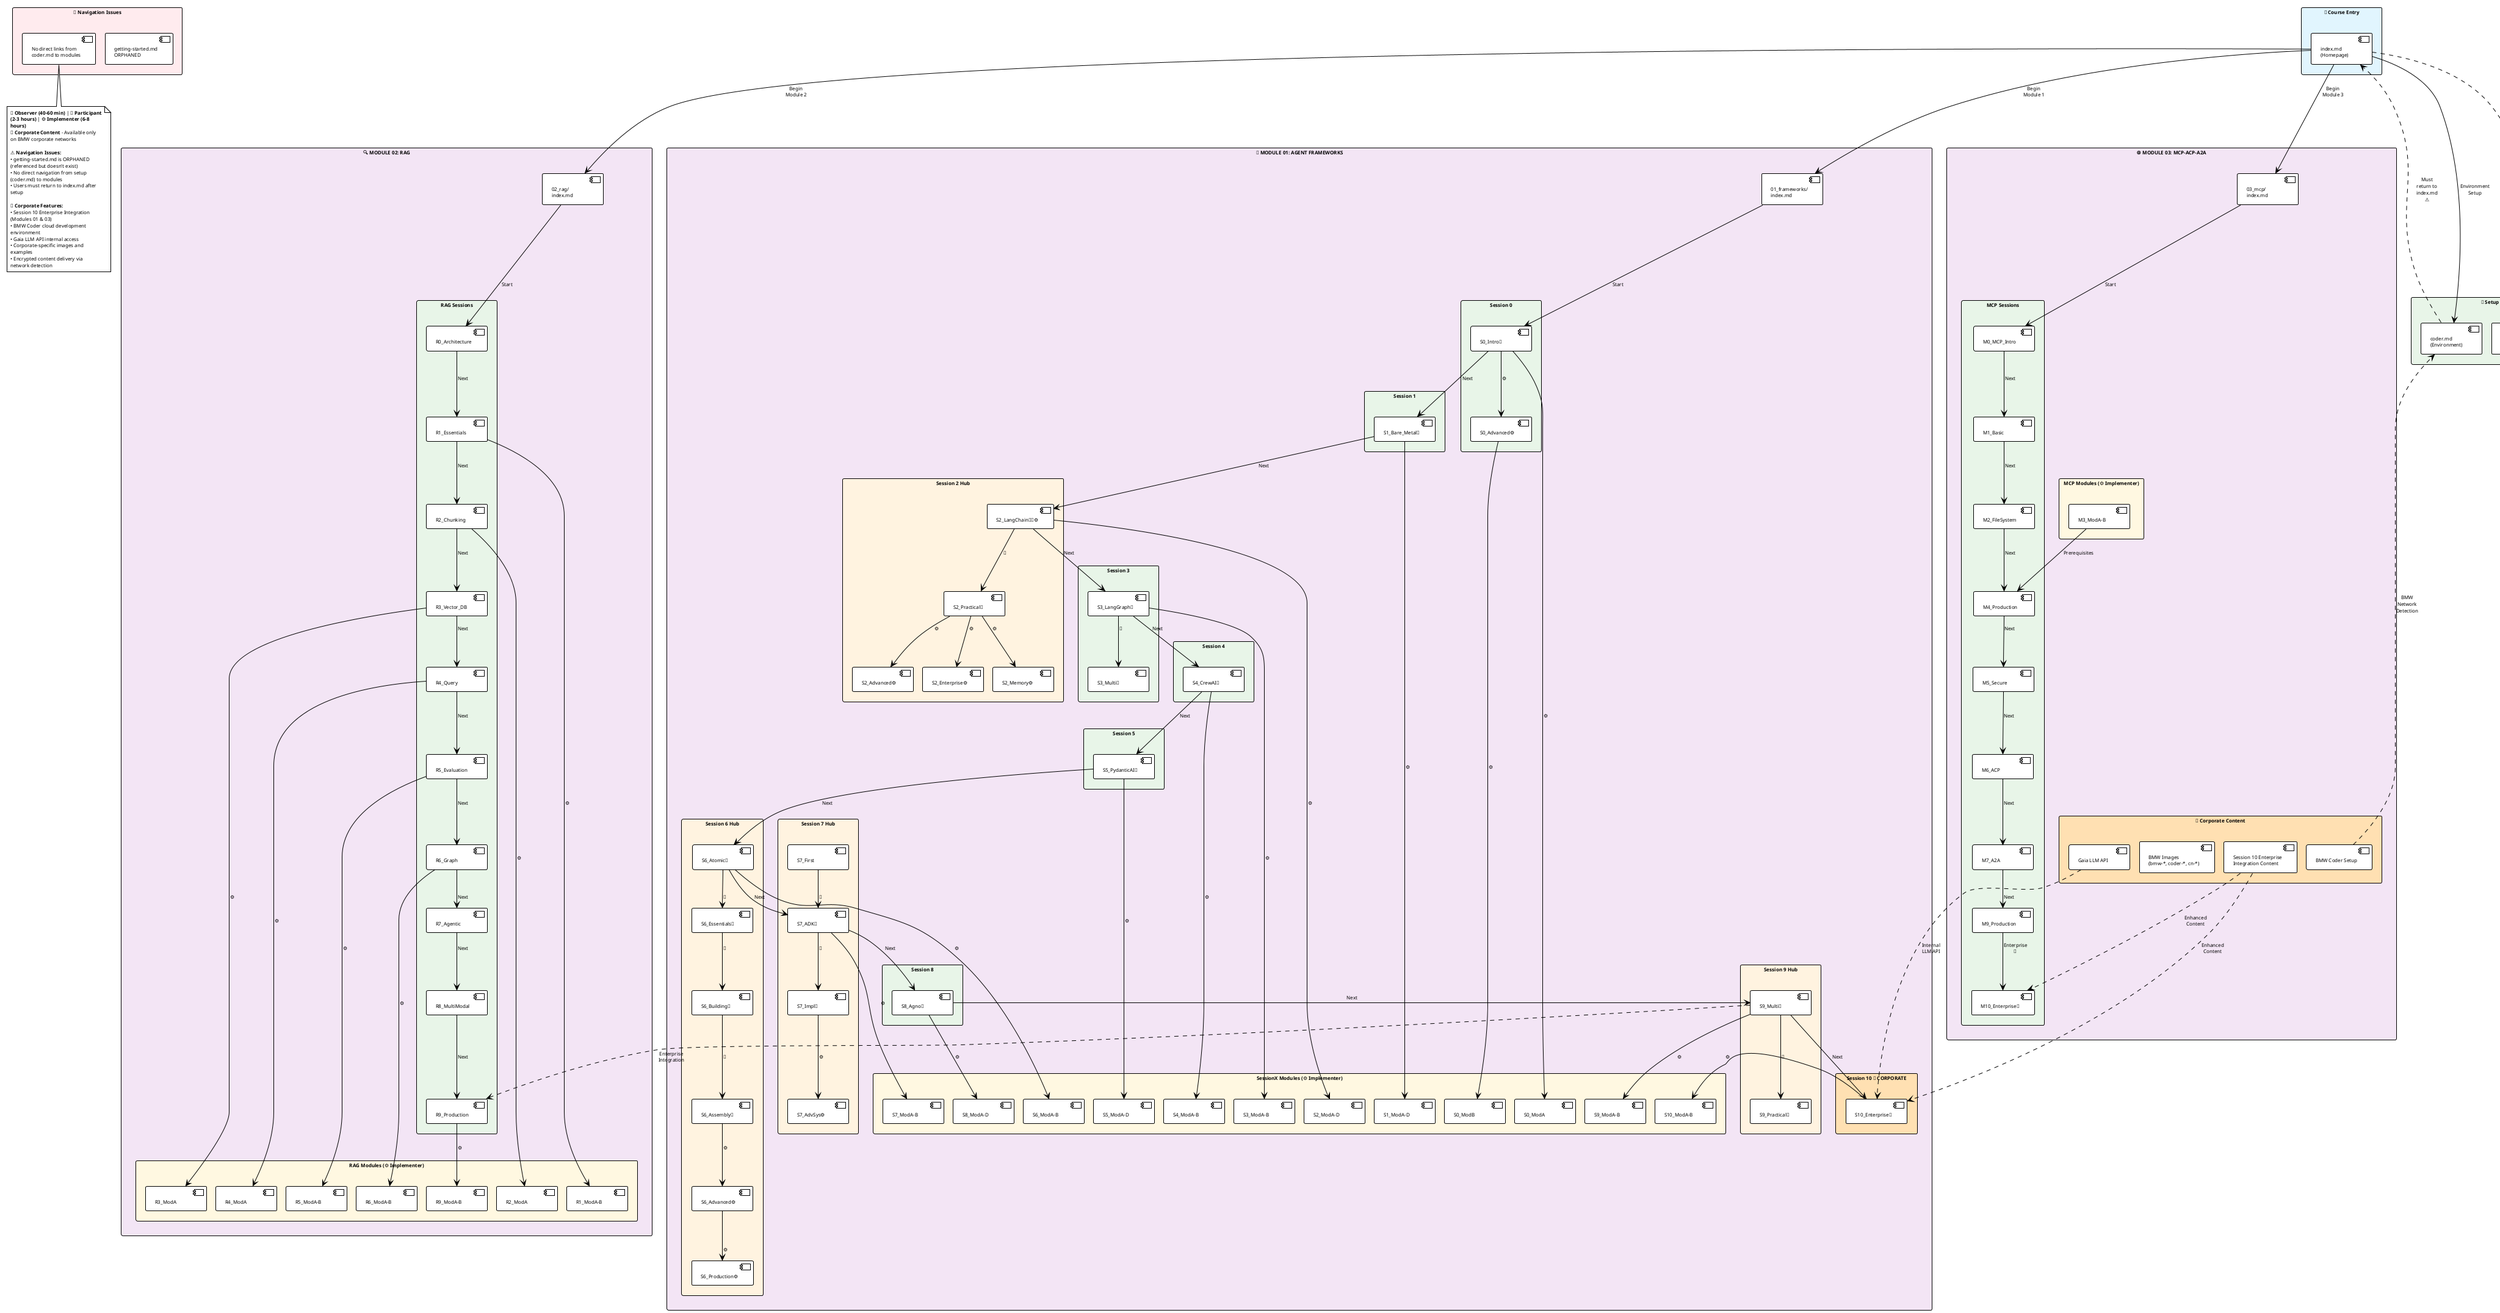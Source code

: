 @startuml
!theme plain
skinparam defaultFontSize 8
skinparam minClassWidth 60
skinparam backgroundColor white
skinparam wrapWidth 150
skinparam maxMessageSize 40
skinparam nodesep 15
skinparam ranksep 25

' Vertical layout
!define LAYOUT_TOP_DOWN

' Entry Point
rectangle "**📖 Course Entry**" #E1F5FE {
  [index.md\n(Homepage)] as IDX
}

rectangle "**🔧 Setup**" #E8F5E8 {
  [coder.md\n(Environment)] as CODER
  [getting-started.md\n(ORPHANED ❌)] as START
}

' Module 01 Vertical Layout
rectangle "**🤖 MODULE 01: AGENT FRAMEWORKS**" #F3E5F5 {
  [01_frameworks/\nindex.md] as F_IDX
  
  rectangle "**Session 0**" #E8F5E8 {
    [S0_Intro🎯] as F_S0
    [S0_Advanced⚙️] as F_S0_ADV
  }
  
  rectangle "**Session 1**" #E8F5E8 {
    [S1_Bare_Metal🎯] as F_S1
  }
  
  rectangle "**Session 2 Hub**" #FFF3E0 {
    [S2_LangChain🎯📝⚙️] as F_S2_MAIN
    [S2_Practical📝] as F_S2_PRAC
    [S2_Advanced⚙️] as F_S2_ADV
    [S2_Enterprise⚙️] as F_S2_ENT
    [S2_Memory⚙️] as F_S2_MEM
  }
  
  rectangle "**Session 3**" #E8F5E8 {
    [S3_LangGraph🎯] as F_S3_LANG
    [S3_Multi📝] as F_S3_MULTI
  }
  
  rectangle "**Session 4**" #E8F5E8 {
    [S4_CrewAI🎯] as F_S4
  }
  
  rectangle "**Session 5**" #E8F5E8 {
    [S5_PydanticAI🎯] as F_S5
  }
  
  rectangle "**Session 6 Hub**" #FFF3E0 {
    [S6_Atomic🎯] as F_S6
    [S6_Essentials🎯] as F_S6_ESS
    [S6_Building📝] as F_S6_BUILD
    [S6_Assembly📝] as F_S6_ASSEM
    [S6_Advanced⚙️] as F_S6_ADV
    [S6_Production⚙️] as F_S6_PROD
  }
  
  rectangle "**Session 7 Hub**" #FFF3E0 {
    [S7_First] as F_S7_FIRST
    [S7_ADK🎯] as F_S7
    [S7_Impl📝] as F_S7_IMPL
    [S7_AdvSys⚙️] as F_S7_ADVSYS
  }
  
  rectangle "**Session 8**" #E8F5E8 {
    [S8_Agno🎯] as F_S8
  }
  
  rectangle "**Session 9 Hub**" #FFF3E0 {
    [S9_Multi🎯] as F_S9
    [S9_Practical📝] as F_S9_PRAC
  }
  
  rectangle "**Session 10 🏢 CORPORATE**" #FFE0B2 {
    [S10_Enterprise🏢] as F_S10
  }
  
  rectangle "**SessionX Modules** (⚙️ Implementer)" #FFF8E1 {
    [S0_ModA] as F_S0_MA
    [S0_ModB] as F_S0_MB
    [S1_ModA-D] as F_S1_MODS
    [S2_ModA-D] as F_S2_MODS
    [S3_ModA-B] as F_S3_MODS
    [S4_ModA-B] as F_S4_MODS
    [S5_ModA-D] as F_S5_MODS
    [S6_ModA-B] as F_S6_MODS
    [S7_ModA-B] as F_S7_MODS
    [S8_ModA-D] as F_S8_MODS
    [S9_ModA-B] as F_S9_MODS
    [S10_ModA-B] as F_S10_MODS
  }
}

' Module 02 Vertical Layout
rectangle "**🔍 MODULE 02: RAG**" #F3E5F5 {
  [02_rag/\nindex.md] as R_IDX
  
  rectangle "**RAG Sessions**" #E8F5E8 {
    [R0_Architecture] as R_S0
    [R1_Essentials] as R_S1
    [R2_Chunking] as R_S2
    [R3_Vector_DB] as R_S3
    [R4_Query] as R_S4
    [R5_Evaluation] as R_S5
    [R6_Graph] as R_S6
    [R7_Agentic] as R_S7
    [R8_MultiModal] as R_S8
    [R9_Production] as R_S9
  }
  
  rectangle "**RAG Modules** (⚙️ Implementer)" #FFF8E1 {
    [R1_ModA-B] as R_MODS1
    [R2_ModA] as R_MODS2
    [R3_ModA] as R_MODS3
    [R4_ModA] as R_MODS4
    [R5_ModA-B] as R_MODS5
    [R6_ModA-B] as R_MODS6
    [R9_ModA-B] as R_MODS9
  }
}

' Module 03 Vertical Layout  
rectangle "**🌐 MODULE 03: MCP-ACP-A2A**" #F3E5F5 {
  [03_mcp/\nindex.md] as M_IDX
  
  rectangle "**MCP Sessions**" #E8F5E8 {
    [M0_MCP_Intro] as M_S0
    [M1_Basic] as M_S1
    [M2_FileSystem] as M_S2
    [M4_Production] as M_S4
    [M5_Secure] as M_S5
    [M6_ACP] as M_S6
    [M7_A2A] as M_S7
    [M9_Production] as M_S9
    [M10_Enterprise🏢] as M_S10
  }
  
  rectangle "**MCP Modules** (⚙️ Implementer)" #FFF8E1 {
    [M3_ModA-B] as M_MODS
  }
  
  rectangle "**🏢 Corporate Content**" #FFE0B2 {
    [BMW Coder Setup] as CORP_CODER
    [Gaia LLM API] as CORP_GAIA
    [BMW Images\n(bmw-*, coder-*, cn-*)] as CORP_IMGS
    [Session 10 Enterprise\nIntegration Content] as CORP_S10
  }
}

rectangle "**🚨 Navigation Issues**" #FFEBEE {
  [getting-started.md\nORPHANED] as ORPHAN1
  [No direct links from\ncoder.md to modules] as ORPHAN2
}

' Main Navigation Flow (Vertical)
IDX --> CODER : "Environment\nSetup"
IDX -.-> START : "BROKEN\nLINK ❌"
IDX --> F_IDX : "Begin\nModule 1"
IDX --> R_IDX : "Begin\nModule 2"
IDX --> M_IDX : "Begin\nModule 3"

' NAVIGATION GAP: Setup doesn't link to modules
CODER -.-> IDX : "Must return to\nindex.md ⚠️"

' Framework Sessions Sequential Flow
F_IDX --> F_S0 : "Start"
F_S0 --> F_S1 : "Next"
F_S1 --> F_S2_MAIN : "Next"
F_S2_MAIN --> F_S3_LANG : "Next"
F_S3_LANG --> F_S4 : "Next"
F_S4 --> F_S5 : "Next"
F_S5 --> F_S6 : "Next"
F_S6 --> F_S7 : "Next"
F_S7 --> F_S8 : "Next"
F_S8 --> F_S9 : "Next"
F_S9 --> F_S10 : "Next"

' Multi-Path Hubs
F_S0 --> F_S0_ADV : "⚙️"
F_S0 --> F_S0_MA : "⚙️"
F_S0_ADV --> F_S0_MB : "⚙️"

F_S2_MAIN --> F_S2_PRAC : "📝"
F_S2_PRAC --> F_S2_ADV : "⚙️"
F_S2_PRAC --> F_S2_ENT : "⚙️"
F_S2_PRAC --> F_S2_MEM : "⚙️"
F_S2_MAIN --> F_S2_MODS : "⚙️"

F_S3_LANG --> F_S3_MULTI : "📝"
F_S3_LANG --> F_S3_MODS : "⚙️"

F_S6 --> F_S6_ESS : "🎯"
F_S6_ESS --> F_S6_BUILD : "📝"
F_S6_BUILD --> F_S6_ASSEM : "📝"
F_S6_ASSEM --> F_S6_ADV : "⚙️"
F_S6_ADV --> F_S6_PROD : "⚙️"
F_S6 --> F_S6_MODS : "⚙️"

F_S7_FIRST --> F_S7 : "🎯"
F_S7 --> F_S7_IMPL : "📝"
F_S7_IMPL --> F_S7_ADVSYS : "⚙️"
F_S7 --> F_S7_MODS : "⚙️"

F_S9 --> F_S9_PRAC : "📝"
F_S9 --> F_S9_MODS : "⚙️"

' Other Sessions to Modules
F_S1 --> F_S1_MODS : "⚙️"
F_S4 --> F_S4_MODS : "⚙️"
F_S5 --> F_S5_MODS : "⚙️"
F_S8 --> F_S8_MODS : "⚙️"
F_S10 --> F_S10_MODS : "⚙️"

' RAG Sequential Flow
R_IDX --> R_S0 : "Start"
R_S0 --> R_S1 : "Next"
R_S1 --> R_S2 : "Next"
R_S2 --> R_S3 : "Next"
R_S3 --> R_S4 : "Next"
R_S4 --> R_S5 : "Next"
R_S5 --> R_S6 : "Next"
R_S6 --> R_S7 : "Next"
R_S7 --> R_S8 : "Next"
R_S8 --> R_S9 : "Next"

' RAG Modules
R_S1 --> R_MODS1 : "⚙️"
R_S2 --> R_MODS2 : "⚙️"
R_S3 --> R_MODS3 : "⚙️"
R_S4 --> R_MODS4 : "⚙️"
R_S5 --> R_MODS5 : "⚙️"
R_S6 --> R_MODS6 : "⚙️"
R_S9 --> R_MODS9 : "⚙️"

' MCP Sequential Flow
M_IDX --> M_S0 : "Start"
M_S0 --> M_S1 : "Next"
M_S1 --> M_S2 : "Next"
M_S2 --> M_S4 : "Next"
M_S4 --> M_S5 : "Next"
M_S5 --> M_S6 : "Next"
M_S6 --> M_S7 : "Next"
M_S7 --> M_S9 : "Next"
M_S9 --> M_S10 : "Enterprise\n🏢"

M_MODS --> M_S4 : "Prerequisites"

' Corporate Content Integration
CORP_CODER -.-> CODER : "BMW Network\nDetection"
CORP_S10 -.-> F_S10 : "Enhanced\nContent"
CORP_S10 -.-> M_S10 : "Enhanced\nContent"
CORP_GAIA -.-> F_S10 : "Internal\nLLM API"

' Cross-Module Integration
F_S9 ..> R_S9 : "Enterprise\nIntegration"

' Legend
note bottom 
  **🎯 Observer (40-60 min)** | **📝 Participant (2-3 hours)** | **⚙️ Implementer (6-8 hours)**
  **🏢 Corporate Content** - Available only on BMW corporate networks
  
  **⚠️ Navigation Issues:**
  • getting-started.md is ORPHANED (referenced but doesn't exist)
  • No direct navigation from setup (coder.md) to modules
  • Users must return to index.md after setup
  
  **🏢 Corporate Features:**
  • Session 10 Enterprise Integration (Modules 01 & 03)
  • BMW Coder cloud development environment
  • Gaia LLM API internal access
  • Corporate-specific images and examples
  • Encrypted content delivery via network detection
end note

@enduml